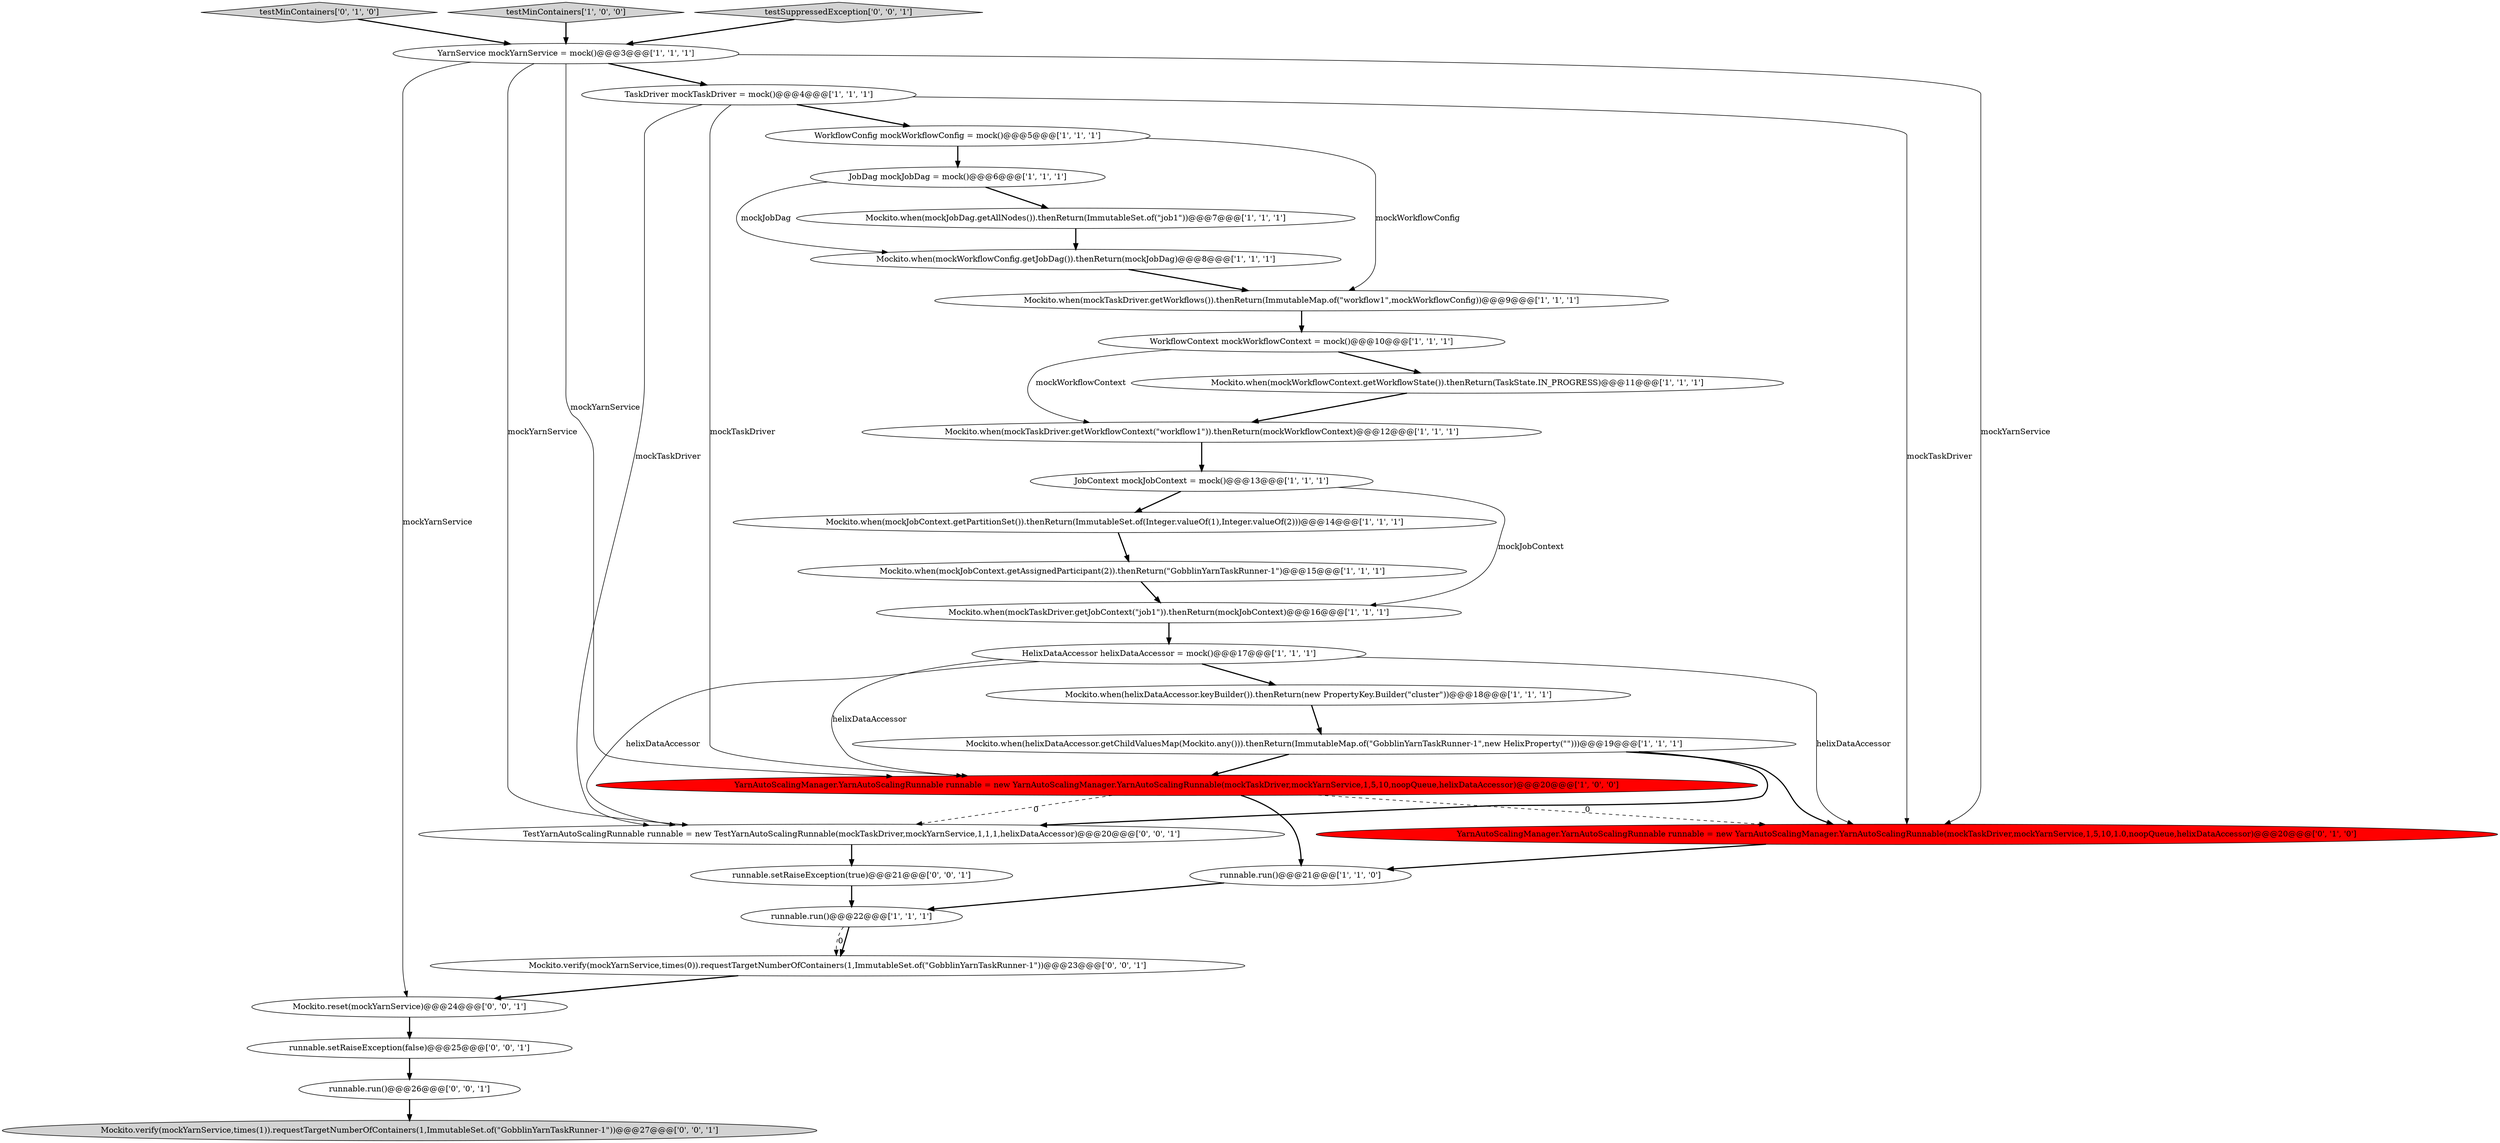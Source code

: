 digraph {
15 [style = filled, label = "Mockito.when(helixDataAccessor.getChildValuesMap(Mockito.any())).thenReturn(ImmutableMap.of(\"GobblinYarnTaskRunner-1\",new HelixProperty(\"\")))@@@19@@@['1', '1', '1']", fillcolor = white, shape = ellipse image = "AAA0AAABBB1BBB"];
21 [style = filled, label = "testMinContainers['0', '1', '0']", fillcolor = lightgray, shape = diamond image = "AAA0AAABBB2BBB"];
5 [style = filled, label = "YarnService mockYarnService = mock()@@@3@@@['1', '1', '1']", fillcolor = white, shape = ellipse image = "AAA0AAABBB1BBB"];
29 [style = filled, label = "Mockito.verify(mockYarnService,times(1)).requestTargetNumberOfContainers(1,ImmutableSet.of(\"GobblinYarnTaskRunner-1\"))@@@27@@@['0', '0', '1']", fillcolor = lightgray, shape = ellipse image = "AAA0AAABBB3BBB"];
3 [style = filled, label = "Mockito.when(mockTaskDriver.getWorkflowContext(\"workflow1\")).thenReturn(mockWorkflowContext)@@@12@@@['1', '1', '1']", fillcolor = white, shape = ellipse image = "AAA0AAABBB1BBB"];
11 [style = filled, label = "HelixDataAccessor helixDataAccessor = mock()@@@17@@@['1', '1', '1']", fillcolor = white, shape = ellipse image = "AAA0AAABBB1BBB"];
9 [style = filled, label = "Mockito.when(mockJobDag.getAllNodes()).thenReturn(ImmutableSet.of(\"job1\"))@@@7@@@['1', '1', '1']", fillcolor = white, shape = ellipse image = "AAA0AAABBB1BBB"];
22 [style = filled, label = "YarnAutoScalingManager.YarnAutoScalingRunnable runnable = new YarnAutoScalingManager.YarnAutoScalingRunnable(mockTaskDriver,mockYarnService,1,5,10,1.0,noopQueue,helixDataAccessor)@@@20@@@['0', '1', '0']", fillcolor = red, shape = ellipse image = "AAA1AAABBB2BBB"];
16 [style = filled, label = "Mockito.when(mockTaskDriver.getJobContext(\"job1\")).thenReturn(mockJobContext)@@@16@@@['1', '1', '1']", fillcolor = white, shape = ellipse image = "AAA0AAABBB1BBB"];
7 [style = filled, label = "Mockito.when(mockTaskDriver.getWorkflows()).thenReturn(ImmutableMap.of(\"workflow1\",mockWorkflowConfig))@@@9@@@['1', '1', '1']", fillcolor = white, shape = ellipse image = "AAA0AAABBB1BBB"];
20 [style = filled, label = "runnable.run()@@@21@@@['1', '1', '0']", fillcolor = white, shape = ellipse image = "AAA0AAABBB1BBB"];
28 [style = filled, label = "Mockito.reset(mockYarnService)@@@24@@@['0', '0', '1']", fillcolor = white, shape = ellipse image = "AAA0AAABBB3BBB"];
26 [style = filled, label = "runnable.run()@@@26@@@['0', '0', '1']", fillcolor = white, shape = ellipse image = "AAA0AAABBB3BBB"];
17 [style = filled, label = "testMinContainers['1', '0', '0']", fillcolor = lightgray, shape = diamond image = "AAA0AAABBB1BBB"];
4 [style = filled, label = "WorkflowContext mockWorkflowContext = mock()@@@10@@@['1', '1', '1']", fillcolor = white, shape = ellipse image = "AAA0AAABBB1BBB"];
2 [style = filled, label = "Mockito.when(mockWorkflowConfig.getJobDag()).thenReturn(mockJobDag)@@@8@@@['1', '1', '1']", fillcolor = white, shape = ellipse image = "AAA0AAABBB1BBB"];
12 [style = filled, label = "Mockito.when(helixDataAccessor.keyBuilder()).thenReturn(new PropertyKey.Builder(\"cluster\"))@@@18@@@['1', '1', '1']", fillcolor = white, shape = ellipse image = "AAA0AAABBB1BBB"];
30 [style = filled, label = "runnable.setRaiseException(true)@@@21@@@['0', '0', '1']", fillcolor = white, shape = ellipse image = "AAA0AAABBB3BBB"];
8 [style = filled, label = "Mockito.when(mockJobContext.getPartitionSet()).thenReturn(ImmutableSet.of(Integer.valueOf(1),Integer.valueOf(2)))@@@14@@@['1', '1', '1']", fillcolor = white, shape = ellipse image = "AAA0AAABBB1BBB"];
18 [style = filled, label = "YarnAutoScalingManager.YarnAutoScalingRunnable runnable = new YarnAutoScalingManager.YarnAutoScalingRunnable(mockTaskDriver,mockYarnService,1,5,10,noopQueue,helixDataAccessor)@@@20@@@['1', '0', '0']", fillcolor = red, shape = ellipse image = "AAA1AAABBB1BBB"];
6 [style = filled, label = "TaskDriver mockTaskDriver = mock()@@@4@@@['1', '1', '1']", fillcolor = white, shape = ellipse image = "AAA0AAABBB1BBB"];
10 [style = filled, label = "Mockito.when(mockWorkflowContext.getWorkflowState()).thenReturn(TaskState.IN_PROGRESS)@@@11@@@['1', '1', '1']", fillcolor = white, shape = ellipse image = "AAA0AAABBB1BBB"];
14 [style = filled, label = "Mockito.when(mockJobContext.getAssignedParticipant(2)).thenReturn(\"GobblinYarnTaskRunner-1\")@@@15@@@['1', '1', '1']", fillcolor = white, shape = ellipse image = "AAA0AAABBB1BBB"];
19 [style = filled, label = "JobContext mockJobContext = mock()@@@13@@@['1', '1', '1']", fillcolor = white, shape = ellipse image = "AAA0AAABBB1BBB"];
23 [style = filled, label = "testSuppressedException['0', '0', '1']", fillcolor = lightgray, shape = diamond image = "AAA0AAABBB3BBB"];
25 [style = filled, label = "runnable.setRaiseException(false)@@@25@@@['0', '0', '1']", fillcolor = white, shape = ellipse image = "AAA0AAABBB3BBB"];
13 [style = filled, label = "JobDag mockJobDag = mock()@@@6@@@['1', '1', '1']", fillcolor = white, shape = ellipse image = "AAA0AAABBB1BBB"];
24 [style = filled, label = "Mockito.verify(mockYarnService,times(0)).requestTargetNumberOfContainers(1,ImmutableSet.of(\"GobblinYarnTaskRunner-1\"))@@@23@@@['0', '0', '1']", fillcolor = white, shape = ellipse image = "AAA0AAABBB3BBB"];
0 [style = filled, label = "WorkflowConfig mockWorkflowConfig = mock()@@@5@@@['1', '1', '1']", fillcolor = white, shape = ellipse image = "AAA0AAABBB1BBB"];
1 [style = filled, label = "runnable.run()@@@22@@@['1', '1', '1']", fillcolor = white, shape = ellipse image = "AAA0AAABBB1BBB"];
27 [style = filled, label = "TestYarnAutoScalingRunnable runnable = new TestYarnAutoScalingRunnable(mockTaskDriver,mockYarnService,1,1,1,helixDataAccessor)@@@20@@@['0', '0', '1']", fillcolor = white, shape = ellipse image = "AAA0AAABBB3BBB"];
14->16 [style = bold, label=""];
4->10 [style = bold, label=""];
24->28 [style = bold, label=""];
17->5 [style = bold, label=""];
16->11 [style = bold, label=""];
30->1 [style = bold, label=""];
0->13 [style = bold, label=""];
23->5 [style = bold, label=""];
19->16 [style = solid, label="mockJobContext"];
9->2 [style = bold, label=""];
18->22 [style = dashed, label="0"];
26->29 [style = bold, label=""];
27->30 [style = bold, label=""];
5->27 [style = solid, label="mockYarnService"];
18->27 [style = dashed, label="0"];
12->15 [style = bold, label=""];
11->27 [style = solid, label="helixDataAccessor"];
8->14 [style = bold, label=""];
10->3 [style = bold, label=""];
11->12 [style = bold, label=""];
6->0 [style = bold, label=""];
11->22 [style = solid, label="helixDataAccessor"];
7->4 [style = bold, label=""];
20->1 [style = bold, label=""];
15->18 [style = bold, label=""];
19->8 [style = bold, label=""];
0->7 [style = solid, label="mockWorkflowConfig"];
15->22 [style = bold, label=""];
21->5 [style = bold, label=""];
18->20 [style = bold, label=""];
6->27 [style = solid, label="mockTaskDriver"];
6->18 [style = solid, label="mockTaskDriver"];
4->3 [style = solid, label="mockWorkflowContext"];
5->6 [style = bold, label=""];
3->19 [style = bold, label=""];
22->20 [style = bold, label=""];
5->22 [style = solid, label="mockYarnService"];
1->24 [style = dashed, label="0"];
1->24 [style = bold, label=""];
25->26 [style = bold, label=""];
5->28 [style = solid, label="mockYarnService"];
28->25 [style = bold, label=""];
5->18 [style = solid, label="mockYarnService"];
6->22 [style = solid, label="mockTaskDriver"];
11->18 [style = solid, label="helixDataAccessor"];
13->2 [style = solid, label="mockJobDag"];
13->9 [style = bold, label=""];
2->7 [style = bold, label=""];
15->27 [style = bold, label=""];
}
